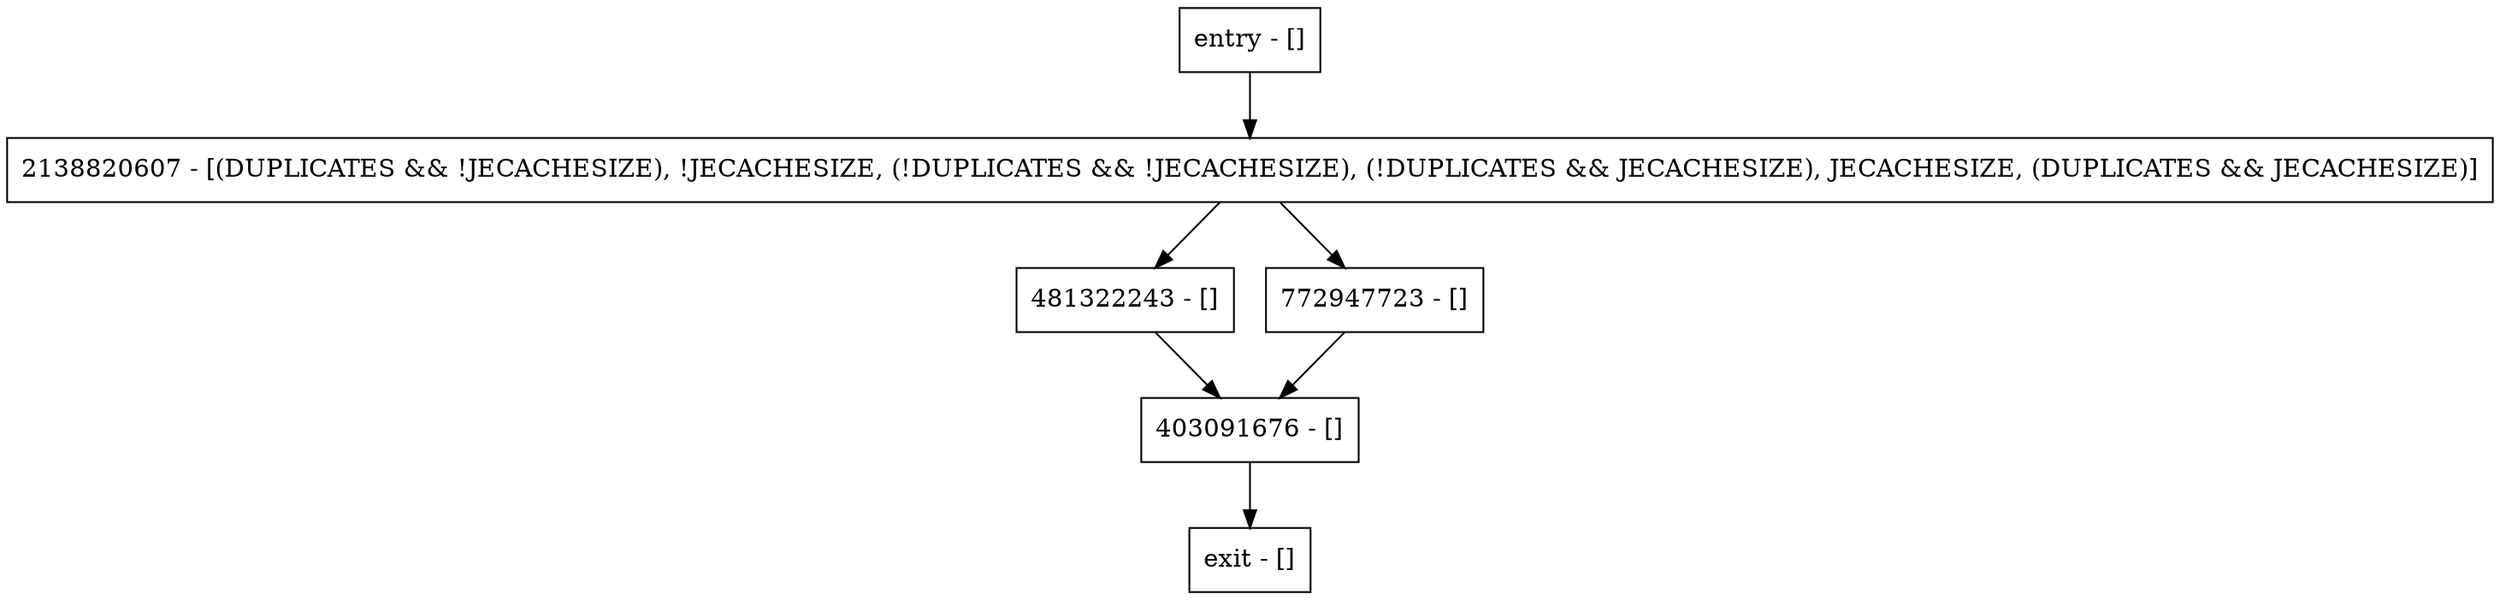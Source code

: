 digraph put {
node [shape=record];
entry [label="entry - []"];
exit [label="exit - []"];
481322243 [label="481322243 - []"];
772947723 [label="772947723 - []"];
2138820607 [label="2138820607 - [(DUPLICATES && !JECACHESIZE), !JECACHESIZE, (!DUPLICATES && !JECACHESIZE), (!DUPLICATES && JECACHESIZE), JECACHESIZE, (DUPLICATES && JECACHESIZE)]"];
403091676 [label="403091676 - []"];
entry;
exit;
entry -> 2138820607;
481322243 -> 403091676;
772947723 -> 403091676;
2138820607 -> 481322243;
2138820607 -> 772947723;
403091676 -> exit;
}
